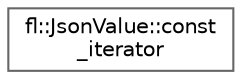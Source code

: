 digraph "Graphical Class Hierarchy"
{
 // INTERACTIVE_SVG=YES
 // LATEX_PDF_SIZE
  bgcolor="transparent";
  edge [fontname=Helvetica,fontsize=10,labelfontname=Helvetica,labelfontsize=10];
  node [fontname=Helvetica,fontsize=10,shape=box,height=0.2,width=0.4];
  rankdir="LR";
  Node0 [id="Node000000",label="fl::JsonValue::const\l_iterator",height=0.2,width=0.4,color="grey40", fillcolor="white", style="filled",URL="$d3/d72/classfl_1_1_json_value_1_1const__iterator.html",tooltip=" "];
}
